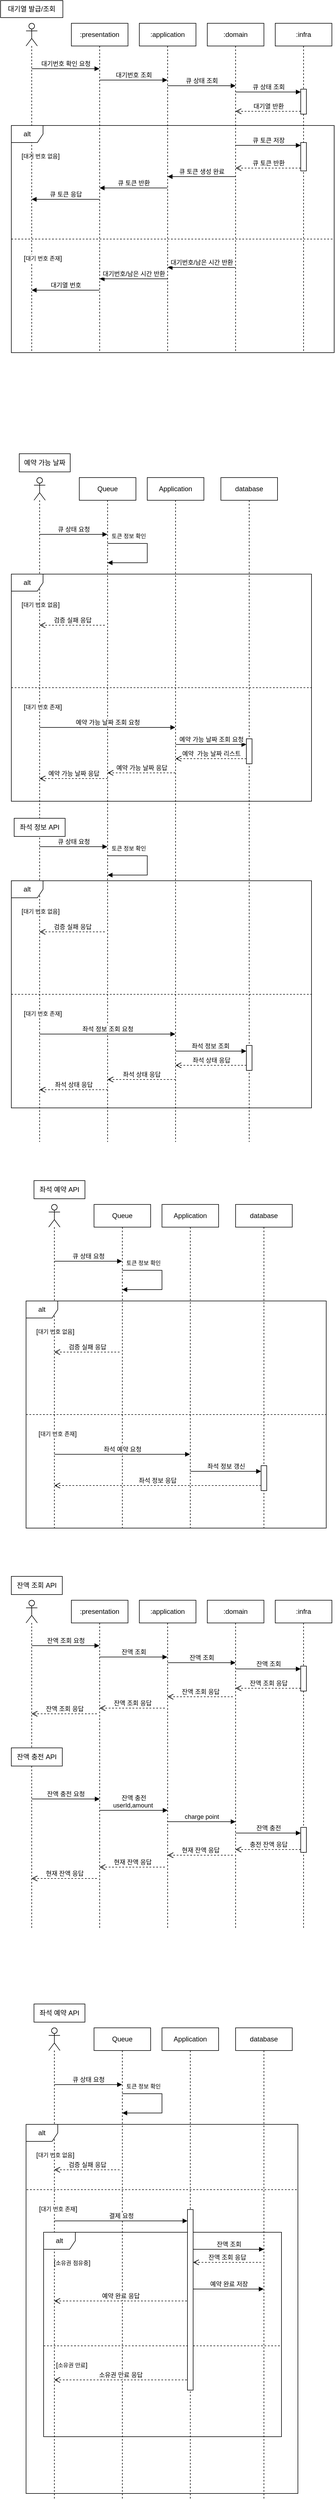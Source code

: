 <mxfile version="24.7.17">
  <diagram name="페이지-1" id="TYq_ApGEIpMDeUxepOo6">
    <mxGraphModel dx="2901" dy="2267" grid="1" gridSize="10" guides="1" tooltips="1" connect="1" arrows="1" fold="1" page="1" pageScale="1" pageWidth="827" pageHeight="1169" math="0" shadow="0">
      <root>
        <mxCell id="0" />
        <mxCell id="1" parent="0" />
        <mxCell id="Ynk3GF6o_Werr5BvIIEe-1" value="" style="shape=umlLifeline;perimeter=lifelinePerimeter;whiteSpace=wrap;html=1;container=1;dropTarget=0;collapsible=0;recursiveResize=0;outlineConnect=0;portConstraint=eastwest;newEdgeStyle={&quot;curved&quot;:0,&quot;rounded&quot;:0};participant=umlActor;" vertex="1" parent="1">
          <mxGeometry x="5" y="-68" width="20" height="580" as="geometry" />
        </mxCell>
        <mxCell id="Ynk3GF6o_Werr5BvIIEe-2" value=":application" style="shape=umlLifeline;perimeter=lifelinePerimeter;whiteSpace=wrap;html=1;container=1;dropTarget=0;collapsible=0;recursiveResize=0;outlineConnect=0;portConstraint=eastwest;newEdgeStyle={&quot;curved&quot;:0,&quot;rounded&quot;:0};" vertex="1" parent="1">
          <mxGeometry x="205" y="-68" width="100" height="580" as="geometry" />
        </mxCell>
        <mxCell id="Ynk3GF6o_Werr5BvIIEe-3" value=":domain" style="shape=umlLifeline;perimeter=lifelinePerimeter;whiteSpace=wrap;html=1;container=1;dropTarget=0;collapsible=0;recursiveResize=0;outlineConnect=0;portConstraint=eastwest;newEdgeStyle={&quot;curved&quot;:0,&quot;rounded&quot;:0};" vertex="1" parent="1">
          <mxGeometry x="325" y="-68" width="100" height="580" as="geometry" />
        </mxCell>
        <mxCell id="Ynk3GF6o_Werr5BvIIEe-4" value=":infra" style="shape=umlLifeline;perimeter=lifelinePerimeter;whiteSpace=wrap;html=1;container=1;dropTarget=0;collapsible=0;recursiveResize=0;outlineConnect=0;portConstraint=eastwest;newEdgeStyle={&quot;curved&quot;:0,&quot;rounded&quot;:0};" vertex="1" parent="1">
          <mxGeometry x="445" y="-68" width="100" height="580" as="geometry" />
        </mxCell>
        <mxCell id="Ynk3GF6o_Werr5BvIIEe-5" value="" style="html=1;points=[[0,0,0,0,5],[0,1,0,0,-5],[1,0,0,0,5],[1,1,0,0,-5]];perimeter=orthogonalPerimeter;outlineConnect=0;targetShapes=umlLifeline;portConstraint=eastwest;newEdgeStyle={&quot;curved&quot;:0,&quot;rounded&quot;:0};" vertex="1" parent="Ynk3GF6o_Werr5BvIIEe-4">
          <mxGeometry x="45" y="210" width="10" height="50" as="geometry" />
        </mxCell>
        <mxCell id="Ynk3GF6o_Werr5BvIIEe-6" value="대기번호 확인 요청" style="html=1;verticalAlign=bottom;endArrow=block;curved=0;rounded=0;" edge="1" parent="1" target="Ynk3GF6o_Werr5BvIIEe-16">
          <mxGeometry width="80" relative="1" as="geometry">
            <mxPoint x="15" y="12" as="sourcePoint" />
            <mxPoint x="95" y="12" as="targetPoint" />
          </mxGeometry>
        </mxCell>
        <mxCell id="Ynk3GF6o_Werr5BvIIEe-7" value="대기번호 조회" style="html=1;verticalAlign=bottom;endArrow=block;curved=0;rounded=0;" edge="1" parent="1" target="Ynk3GF6o_Werr5BvIIEe-2">
          <mxGeometry width="80" relative="1" as="geometry">
            <mxPoint x="135" y="32" as="sourcePoint" />
            <mxPoint x="255" y="32" as="targetPoint" />
          </mxGeometry>
        </mxCell>
        <mxCell id="Ynk3GF6o_Werr5BvIIEe-8" value="큐 상태 조회" style="html=1;verticalAlign=bottom;endArrow=block;curved=0;rounded=0;" edge="1" parent="1">
          <mxGeometry width="80" relative="1" as="geometry">
            <mxPoint x="255" y="42" as="sourcePoint" />
            <mxPoint x="375" y="42" as="targetPoint" />
            <mxPoint as="offset" />
          </mxGeometry>
        </mxCell>
        <mxCell id="Ynk3GF6o_Werr5BvIIEe-9" value="alt" style="shape=umlFrame;whiteSpace=wrap;html=1;pointerEvents=0;recursiveResize=0;container=1;collapsible=0;width=56;height=30;" vertex="1" parent="1">
          <mxGeometry x="-21" y="112" width="570" height="400" as="geometry" />
        </mxCell>
        <mxCell id="Ynk3GF6o_Werr5BvIIEe-10" value="[&lt;font style=&quot;font-size: 10px;&quot;&gt;대기 번호 없음&lt;/font&gt;]" style="text;html=1;" vertex="1" parent="Ynk3GF6o_Werr5BvIIEe-9">
          <mxGeometry width="100" height="20" relative="1" as="geometry">
            <mxPoint x="16" y="40" as="offset" />
          </mxGeometry>
        </mxCell>
        <mxCell id="Ynk3GF6o_Werr5BvIIEe-11" value="[&lt;font style=&quot;font-size: 10px;&quot;&gt;대기 번호 존재&lt;/font&gt;]" style="line;strokeWidth=1;dashed=1;labelPosition=center;verticalLabelPosition=bottom;align=left;verticalAlign=top;spacingLeft=20;spacingTop=15;html=1;whiteSpace=wrap;" vertex="1" parent="Ynk3GF6o_Werr5BvIIEe-9">
          <mxGeometry y="195" width="570" height="10" as="geometry" />
        </mxCell>
        <mxCell id="Ynk3GF6o_Werr5BvIIEe-12" value="큐 토큰 저장" style="html=1;verticalAlign=bottom;endArrow=block;curved=0;rounded=0;entryX=0;entryY=0;entryDx=0;entryDy=5;" edge="1" parent="Ynk3GF6o_Werr5BvIIEe-9" target="Ynk3GF6o_Werr5BvIIEe-5">
          <mxGeometry relative="1" as="geometry">
            <mxPoint x="396" y="35" as="sourcePoint" />
          </mxGeometry>
        </mxCell>
        <mxCell id="Ynk3GF6o_Werr5BvIIEe-13" value="큐 토큰 생성 완료" style="html=1;verticalAlign=bottom;endArrow=block;curved=0;rounded=0;" edge="1" parent="Ynk3GF6o_Werr5BvIIEe-9">
          <mxGeometry width="80" relative="1" as="geometry">
            <mxPoint x="395.57" y="90" as="sourcePoint" />
            <mxPoint x="275.999" y="90" as="targetPoint" />
          </mxGeometry>
        </mxCell>
        <mxCell id="Ynk3GF6o_Werr5BvIIEe-14" value="큐 토큰 반환" style="html=1;verticalAlign=bottom;endArrow=block;curved=0;rounded=0;" edge="1" parent="Ynk3GF6o_Werr5BvIIEe-9">
          <mxGeometry width="80" relative="1" as="geometry">
            <mxPoint x="275.57" y="110" as="sourcePoint" />
            <mxPoint x="155.999" y="110" as="targetPoint" />
          </mxGeometry>
        </mxCell>
        <mxCell id="Ynk3GF6o_Werr5BvIIEe-15" value="큐 토큰 응답" style="html=1;verticalAlign=bottom;endArrow=block;curved=0;rounded=0;" edge="1" parent="Ynk3GF6o_Werr5BvIIEe-9">
          <mxGeometry width="80" relative="1" as="geometry">
            <mxPoint x="155.57" y="130" as="sourcePoint" />
            <mxPoint x="35.999" y="130" as="targetPoint" />
          </mxGeometry>
        </mxCell>
        <mxCell id="Ynk3GF6o_Werr5BvIIEe-16" value=":presentation" style="shape=umlLifeline;perimeter=lifelinePerimeter;whiteSpace=wrap;html=1;container=1;dropTarget=0;collapsible=0;recursiveResize=0;outlineConnect=0;portConstraint=eastwest;newEdgeStyle={&quot;curved&quot;:0,&quot;rounded&quot;:0};" vertex="1" parent="Ynk3GF6o_Werr5BvIIEe-9">
          <mxGeometry x="106" y="-180" width="100" height="580" as="geometry" />
        </mxCell>
        <mxCell id="Ynk3GF6o_Werr5BvIIEe-17" value="대기번호/남은 시간 반환" style="html=1;verticalAlign=bottom;endArrow=block;curved=0;rounded=0;" edge="1" parent="Ynk3GF6o_Werr5BvIIEe-9">
          <mxGeometry width="80" relative="1" as="geometry">
            <mxPoint x="395.57" y="250" as="sourcePoint" />
            <mxPoint x="275.999" y="250" as="targetPoint" />
          </mxGeometry>
        </mxCell>
        <mxCell id="Ynk3GF6o_Werr5BvIIEe-18" value="대기번호/남은 시간 반환" style="html=1;verticalAlign=bottom;endArrow=block;curved=0;rounded=0;" edge="1" parent="Ynk3GF6o_Werr5BvIIEe-9">
          <mxGeometry width="80" relative="1" as="geometry">
            <mxPoint x="275.57" y="270" as="sourcePoint" />
            <mxPoint x="155.999" y="270" as="targetPoint" />
          </mxGeometry>
        </mxCell>
        <mxCell id="Ynk3GF6o_Werr5BvIIEe-19" value="대기열 번호" style="html=1;verticalAlign=bottom;endArrow=block;curved=0;rounded=0;" edge="1" parent="Ynk3GF6o_Werr5BvIIEe-9">
          <mxGeometry width="80" relative="1" as="geometry">
            <mxPoint x="155.57" y="290" as="sourcePoint" />
            <mxPoint x="35.999" y="290" as="targetPoint" />
          </mxGeometry>
        </mxCell>
        <mxCell id="Ynk3GF6o_Werr5BvIIEe-20" value="" style="html=1;points=[[0,0,0,0,5],[0,1,0,0,-5],[1,0,0,0,5],[1,1,0,0,-5]];perimeter=orthogonalPerimeter;outlineConnect=0;targetShapes=umlLifeline;portConstraint=eastwest;newEdgeStyle={&quot;curved&quot;:0,&quot;rounded&quot;:0};" vertex="1" parent="1">
          <mxGeometry x="490" y="48" width="10" height="44" as="geometry" />
        </mxCell>
        <mxCell id="Ynk3GF6o_Werr5BvIIEe-21" value="큐 상태 조회" style="html=1;verticalAlign=bottom;endArrow=block;curved=0;rounded=0;entryX=0;entryY=0;entryDx=0;entryDy=5;" edge="1" parent="1" source="Ynk3GF6o_Werr5BvIIEe-3" target="Ynk3GF6o_Werr5BvIIEe-20">
          <mxGeometry relative="1" as="geometry">
            <mxPoint x="420" y="53" as="sourcePoint" />
          </mxGeometry>
        </mxCell>
        <mxCell id="Ynk3GF6o_Werr5BvIIEe-22" value="대기열 반환" style="html=1;verticalAlign=bottom;endArrow=open;dashed=1;endSize=8;curved=0;rounded=0;exitX=0;exitY=1;exitDx=0;exitDy=-5;" edge="1" parent="1" source="Ynk3GF6o_Werr5BvIIEe-20" target="Ynk3GF6o_Werr5BvIIEe-3">
          <mxGeometry relative="1" as="geometry">
            <mxPoint x="420" y="123" as="targetPoint" />
          </mxGeometry>
        </mxCell>
        <mxCell id="Ynk3GF6o_Werr5BvIIEe-23" value="큐 토큰 반환" style="html=1;verticalAlign=bottom;endArrow=open;dashed=1;endSize=8;curved=0;rounded=0;exitX=0;exitY=1;exitDx=0;exitDy=-5;" edge="1" parent="1" source="Ynk3GF6o_Werr5BvIIEe-5" target="Ynk3GF6o_Werr5BvIIEe-3">
          <mxGeometry relative="1" as="geometry">
            <mxPoint x="375" y="217" as="targetPoint" />
          </mxGeometry>
        </mxCell>
        <mxCell id="Ynk3GF6o_Werr5BvIIEe-24" value="&lt;span style=&quot;text-wrap: nowrap;&quot;&gt;대기열 발급/조회&lt;/span&gt;" style="html=1;whiteSpace=wrap;" vertex="1" parent="1">
          <mxGeometry x="-40" y="-108" width="110" height="30" as="geometry" />
        </mxCell>
        <mxCell id="Ynk3GF6o_Werr5BvIIEe-25" value="" style="shape=umlLifeline;perimeter=lifelinePerimeter;whiteSpace=wrap;html=1;container=1;dropTarget=0;collapsible=0;recursiveResize=0;outlineConnect=0;portConstraint=eastwest;newEdgeStyle={&quot;curved&quot;:0,&quot;rounded&quot;:0};participant=umlActor;" vertex="1" parent="1">
          <mxGeometry x="5" y="2709" width="20" height="580" as="geometry" />
        </mxCell>
        <mxCell id="Ynk3GF6o_Werr5BvIIEe-26" value=":application" style="shape=umlLifeline;perimeter=lifelinePerimeter;whiteSpace=wrap;html=1;container=1;dropTarget=0;collapsible=0;recursiveResize=0;outlineConnect=0;portConstraint=eastwest;newEdgeStyle={&quot;curved&quot;:0,&quot;rounded&quot;:0};" vertex="1" parent="1">
          <mxGeometry x="205" y="2709" width="100" height="580" as="geometry" />
        </mxCell>
        <mxCell id="Ynk3GF6o_Werr5BvIIEe-27" value=":domain" style="shape=umlLifeline;perimeter=lifelinePerimeter;whiteSpace=wrap;html=1;container=1;dropTarget=0;collapsible=0;recursiveResize=0;outlineConnect=0;portConstraint=eastwest;newEdgeStyle={&quot;curved&quot;:0,&quot;rounded&quot;:0};" vertex="1" parent="1">
          <mxGeometry x="325" y="2709" width="100" height="580" as="geometry" />
        </mxCell>
        <mxCell id="Ynk3GF6o_Werr5BvIIEe-28" value=":infra" style="shape=umlLifeline;perimeter=lifelinePerimeter;whiteSpace=wrap;html=1;container=1;dropTarget=0;collapsible=0;recursiveResize=0;outlineConnect=0;portConstraint=eastwest;newEdgeStyle={&quot;curved&quot;:0,&quot;rounded&quot;:0};" vertex="1" parent="1">
          <mxGeometry x="445" y="2709" width="100" height="580" as="geometry" />
        </mxCell>
        <mxCell id="Ynk3GF6o_Werr5BvIIEe-29" value="" style="html=1;points=[[0,0,0,0,5],[0,1,0,0,-5],[1,0,0,0,5],[1,1,0,0,-5]];perimeter=orthogonalPerimeter;outlineConnect=0;targetShapes=umlLifeline;portConstraint=eastwest;newEdgeStyle={&quot;curved&quot;:0,&quot;rounded&quot;:0};" vertex="1" parent="Ynk3GF6o_Werr5BvIIEe-28">
          <mxGeometry x="45" y="400" width="10" height="44" as="geometry" />
        </mxCell>
        <mxCell id="Ynk3GF6o_Werr5BvIIEe-30" value="충전 잔액 응답" style="html=1;verticalAlign=bottom;endArrow=open;dashed=1;endSize=8;curved=0;rounded=0;exitX=0;exitY=1;exitDx=0;exitDy=-5;" edge="1" parent="Ynk3GF6o_Werr5BvIIEe-28" source="Ynk3GF6o_Werr5BvIIEe-29">
          <mxGeometry relative="1" as="geometry">
            <mxPoint x="-70" y="439" as="targetPoint" />
          </mxGeometry>
        </mxCell>
        <mxCell id="Ynk3GF6o_Werr5BvIIEe-31" value="\" style="text;html=1;align=center;verticalAlign=middle;resizable=0;points=[];autosize=1;strokeColor=none;fillColor=none;" vertex="1" parent="1">
          <mxGeometry x="30" y="2667" width="30" height="30" as="geometry" />
        </mxCell>
        <mxCell id="Ynk3GF6o_Werr5BvIIEe-32" value="잔액 조회 요청" style="html=1;verticalAlign=bottom;endArrow=block;curved=0;rounded=0;" edge="1" parent="1" target="Ynk3GF6o_Werr5BvIIEe-39">
          <mxGeometry x="-0.004" width="80" relative="1" as="geometry">
            <mxPoint x="15" y="2789" as="sourcePoint" />
            <mxPoint x="95" y="2789" as="targetPoint" />
            <mxPoint as="offset" />
          </mxGeometry>
        </mxCell>
        <mxCell id="Ynk3GF6o_Werr5BvIIEe-33" value="잔액 조회" style="html=1;verticalAlign=bottom;endArrow=block;curved=0;rounded=0;" edge="1" parent="1" target="Ynk3GF6o_Werr5BvIIEe-26">
          <mxGeometry width="80" relative="1" as="geometry">
            <mxPoint x="135" y="2809" as="sourcePoint" />
            <mxPoint x="255" y="2809" as="targetPoint" />
          </mxGeometry>
        </mxCell>
        <mxCell id="Ynk3GF6o_Werr5BvIIEe-34" value="잔액 조회" style="html=1;verticalAlign=bottom;endArrow=block;curved=0;rounded=0;" edge="1" parent="1">
          <mxGeometry width="80" relative="1" as="geometry">
            <mxPoint x="255" y="2819" as="sourcePoint" />
            <mxPoint x="375" y="2819" as="targetPoint" />
            <mxPoint as="offset" />
          </mxGeometry>
        </mxCell>
        <mxCell id="Ynk3GF6o_Werr5BvIIEe-35" value="" style="html=1;points=[[0,0,0,0,5],[0,1,0,0,-5],[1,0,0,0,5],[1,1,0,0,-5]];perimeter=orthogonalPerimeter;outlineConnect=0;targetShapes=umlLifeline;portConstraint=eastwest;newEdgeStyle={&quot;curved&quot;:0,&quot;rounded&quot;:0};" vertex="1" parent="1">
          <mxGeometry x="490" y="2825" width="10" height="44" as="geometry" />
        </mxCell>
        <mxCell id="Ynk3GF6o_Werr5BvIIEe-36" value="잔액 조회" style="html=1;verticalAlign=bottom;endArrow=block;curved=0;rounded=0;entryX=0;entryY=0;entryDx=0;entryDy=5;" edge="1" parent="1" source="Ynk3GF6o_Werr5BvIIEe-27" target="Ynk3GF6o_Werr5BvIIEe-35">
          <mxGeometry relative="1" as="geometry">
            <mxPoint x="420" y="2830" as="sourcePoint" />
          </mxGeometry>
        </mxCell>
        <mxCell id="Ynk3GF6o_Werr5BvIIEe-37" value="잔액 조회 응답" style="html=1;verticalAlign=bottom;endArrow=open;dashed=1;endSize=8;curved=0;rounded=0;exitX=0;exitY=1;exitDx=0;exitDy=-5;" edge="1" parent="1" source="Ynk3GF6o_Werr5BvIIEe-35" target="Ynk3GF6o_Werr5BvIIEe-27">
          <mxGeometry relative="1" as="geometry">
            <mxPoint x="420" y="2900" as="targetPoint" />
          </mxGeometry>
        </mxCell>
        <mxCell id="Ynk3GF6o_Werr5BvIIEe-38" value="잔액 조회 API" style="html=1;whiteSpace=wrap;" vertex="1" parent="1">
          <mxGeometry x="-21" y="2667" width="90" height="32" as="geometry" />
        </mxCell>
        <mxCell id="Ynk3GF6o_Werr5BvIIEe-39" value=":presentation" style="shape=umlLifeline;perimeter=lifelinePerimeter;whiteSpace=wrap;html=1;container=1;dropTarget=0;collapsible=0;recursiveResize=0;outlineConnect=0;portConstraint=eastwest;newEdgeStyle={&quot;curved&quot;:0,&quot;rounded&quot;:0};" vertex="1" parent="1">
          <mxGeometry x="85" y="2709" width="100" height="580" as="geometry" />
        </mxCell>
        <mxCell id="Ynk3GF6o_Werr5BvIIEe-40" value="잔액 조회 응답" style="html=1;verticalAlign=bottom;endArrow=open;dashed=1;endSize=8;curved=0;rounded=0;exitX=0;exitY=1;exitDx=0;exitDy=-5;" edge="1" parent="1">
          <mxGeometry relative="1" as="geometry">
            <mxPoint x="255" y="2879" as="targetPoint" />
            <mxPoint x="370" y="2879" as="sourcePoint" />
          </mxGeometry>
        </mxCell>
        <mxCell id="Ynk3GF6o_Werr5BvIIEe-41" value="잔액 조회 응답" style="html=1;verticalAlign=bottom;endArrow=open;dashed=1;endSize=8;curved=0;rounded=0;exitX=0;exitY=1;exitDx=0;exitDy=-5;" edge="1" parent="1">
          <mxGeometry relative="1" as="geometry">
            <mxPoint x="135" y="2899" as="targetPoint" />
            <mxPoint x="250" y="2899" as="sourcePoint" />
          </mxGeometry>
        </mxCell>
        <mxCell id="Ynk3GF6o_Werr5BvIIEe-42" value="잔액 조회 응답" style="html=1;verticalAlign=bottom;endArrow=open;dashed=1;endSize=8;curved=0;rounded=0;exitX=0;exitY=1;exitDx=0;exitDy=-5;" edge="1" parent="1">
          <mxGeometry relative="1" as="geometry">
            <mxPoint x="15" y="2909" as="targetPoint" />
            <mxPoint x="130" y="2909" as="sourcePoint" />
          </mxGeometry>
        </mxCell>
        <mxCell id="Ynk3GF6o_Werr5BvIIEe-43" value="잔액 충전 API" style="html=1;whiteSpace=wrap;" vertex="1" parent="1">
          <mxGeometry x="-21" y="2969" width="90" height="32" as="geometry" />
        </mxCell>
        <mxCell id="Ynk3GF6o_Werr5BvIIEe-44" value="잔액 충전 요청" style="html=1;verticalAlign=bottom;endArrow=block;curved=0;rounded=0;" edge="1" parent="1">
          <mxGeometry x="-0.004" width="80" relative="1" as="geometry">
            <mxPoint x="15" y="3059" as="sourcePoint" />
            <mxPoint x="135" y="3059" as="targetPoint" />
            <mxPoint as="offset" />
          </mxGeometry>
        </mxCell>
        <mxCell id="Ynk3GF6o_Werr5BvIIEe-45" value="&lt;div&gt;잔액 충전&lt;/div&gt;userId,amount&amp;nbsp;" style="html=1;verticalAlign=bottom;endArrow=block;curved=0;rounded=0;" edge="1" parent="1">
          <mxGeometry x="-0.004" width="80" relative="1" as="geometry">
            <mxPoint x="135" y="3079" as="sourcePoint" />
            <mxPoint x="255" y="3079" as="targetPoint" />
            <mxPoint as="offset" />
          </mxGeometry>
        </mxCell>
        <mxCell id="Ynk3GF6o_Werr5BvIIEe-46" value="charge point" style="html=1;verticalAlign=bottom;endArrow=block;curved=0;rounded=0;" edge="1" parent="1">
          <mxGeometry x="-0.004" width="80" relative="1" as="geometry">
            <mxPoint x="255" y="3099" as="sourcePoint" />
            <mxPoint x="375" y="3099" as="targetPoint" />
            <mxPoint as="offset" />
          </mxGeometry>
        </mxCell>
        <mxCell id="Ynk3GF6o_Werr5BvIIEe-47" value="잔액 충전" style="html=1;verticalAlign=bottom;endArrow=block;curved=0;rounded=0;" edge="1" parent="1" target="Ynk3GF6o_Werr5BvIIEe-29">
          <mxGeometry x="-0.004" width="80" relative="1" as="geometry">
            <mxPoint x="375" y="3119" as="sourcePoint" />
            <mxPoint x="485" y="3119" as="targetPoint" />
            <mxPoint as="offset" />
          </mxGeometry>
        </mxCell>
        <mxCell id="Ynk3GF6o_Werr5BvIIEe-48" value="현재 잔액 응답" style="html=1;verticalAlign=bottom;endArrow=open;dashed=1;endSize=8;curved=0;rounded=0;exitX=0;exitY=1;exitDx=0;exitDy=-5;" edge="1" parent="1">
          <mxGeometry relative="1" as="geometry">
            <mxPoint x="255" y="3158" as="targetPoint" />
            <mxPoint x="370" y="3158" as="sourcePoint" />
          </mxGeometry>
        </mxCell>
        <mxCell id="Ynk3GF6o_Werr5BvIIEe-49" value="현재 잔액 응답" style="html=1;verticalAlign=bottom;endArrow=open;dashed=1;endSize=8;curved=0;rounded=0;exitX=0;exitY=1;exitDx=0;exitDy=-5;" edge="1" parent="1">
          <mxGeometry relative="1" as="geometry">
            <mxPoint x="135" y="3179" as="targetPoint" />
            <mxPoint x="250" y="3179" as="sourcePoint" />
          </mxGeometry>
        </mxCell>
        <mxCell id="Ynk3GF6o_Werr5BvIIEe-50" value="현재 잔액 응답" style="html=1;verticalAlign=bottom;endArrow=open;dashed=1;endSize=8;curved=0;rounded=0;exitX=0;exitY=1;exitDx=0;exitDy=-5;" edge="1" parent="1">
          <mxGeometry relative="1" as="geometry">
            <mxPoint x="15" y="3199" as="targetPoint" />
            <mxPoint x="130" y="3199" as="sourcePoint" />
          </mxGeometry>
        </mxCell>
        <mxCell id="Ynk3GF6o_Werr5BvIIEe-51" value="" style="shape=umlLifeline;perimeter=lifelinePerimeter;whiteSpace=wrap;html=1;container=1;dropTarget=0;collapsible=0;recursiveResize=0;outlineConnect=0;portConstraint=eastwest;newEdgeStyle={&quot;curved&quot;:0,&quot;rounded&quot;:0};participant=umlActor;" vertex="1" parent="1">
          <mxGeometry x="19" y="732" width="20" height="1170" as="geometry" />
        </mxCell>
        <mxCell id="Ynk3GF6o_Werr5BvIIEe-52" value="Application" style="shape=umlLifeline;perimeter=lifelinePerimeter;whiteSpace=wrap;html=1;container=1;dropTarget=0;collapsible=0;recursiveResize=0;outlineConnect=0;portConstraint=eastwest;newEdgeStyle={&quot;curved&quot;:0,&quot;rounded&quot;:0};" vertex="1" parent="1">
          <mxGeometry x="219" y="732" width="100" height="1170" as="geometry" />
        </mxCell>
        <mxCell id="Ynk3GF6o_Werr5BvIIEe-53" value="\" style="text;html=1;align=center;verticalAlign=middle;resizable=0;points=[];autosize=1;strokeColor=none;fillColor=none;" vertex="1" parent="1">
          <mxGeometry x="44" y="690" width="30" height="30" as="geometry" />
        </mxCell>
        <mxCell id="Ynk3GF6o_Werr5BvIIEe-54" value="큐 상태 요청" style="html=1;verticalAlign=bottom;endArrow=block;curved=0;rounded=0;" edge="1" parent="1">
          <mxGeometry width="80" relative="1" as="geometry">
            <mxPoint x="29" y="832" as="sourcePoint" />
            <mxPoint x="148.5" y="832" as="targetPoint" />
          </mxGeometry>
        </mxCell>
        <mxCell id="Ynk3GF6o_Werr5BvIIEe-55" value="예약 가능 날짜" style="html=1;whiteSpace=wrap;" vertex="1" parent="1">
          <mxGeometry x="-7" y="690" width="90" height="32" as="geometry" />
        </mxCell>
        <mxCell id="Ynk3GF6o_Werr5BvIIEe-56" value="Queue" style="shape=umlLifeline;perimeter=lifelinePerimeter;whiteSpace=wrap;html=1;container=1;dropTarget=0;collapsible=0;recursiveResize=0;outlineConnect=0;portConstraint=eastwest;newEdgeStyle={&quot;curved&quot;:0,&quot;rounded&quot;:0};" vertex="1" parent="1">
          <mxGeometry x="99" y="732" width="100" height="1170" as="geometry" />
        </mxCell>
        <mxCell id="Ynk3GF6o_Werr5BvIIEe-57" value="database" style="shape=umlLifeline;perimeter=lifelinePerimeter;whiteSpace=wrap;html=1;container=1;dropTarget=0;collapsible=0;recursiveResize=0;outlineConnect=0;portConstraint=eastwest;newEdgeStyle={&quot;curved&quot;:0,&quot;rounded&quot;:0};" vertex="1" parent="1">
          <mxGeometry x="349" y="732" width="100" height="1170" as="geometry" />
        </mxCell>
        <mxCell id="Ynk3GF6o_Werr5BvIIEe-58" value="&lt;font style=&quot;font-size: 10px;&quot;&gt;토큰 정보 확인&lt;/font&gt;" style="html=1;verticalAlign=bottom;endArrow=block;curved=0;rounded=0;" edge="1" parent="1" target="Ynk3GF6o_Werr5BvIIEe-56">
          <mxGeometry x="-0.575" y="4" width="80" relative="1" as="geometry">
            <mxPoint x="149" y="848" as="sourcePoint" />
            <mxPoint x="148.929" y="898" as="targetPoint" />
            <Array as="points">
              <mxPoint x="219" y="848" />
              <mxPoint x="219" y="882" />
              <mxPoint x="189" y="882" />
            </Array>
            <mxPoint as="offset" />
          </mxGeometry>
        </mxCell>
        <mxCell id="Ynk3GF6o_Werr5BvIIEe-59" value="alt" style="shape=umlFrame;whiteSpace=wrap;html=1;pointerEvents=0;recursiveResize=0;container=1;collapsible=0;width=56;height=30;" vertex="1" parent="1">
          <mxGeometry x="-21" y="902" width="530" height="400" as="geometry" />
        </mxCell>
        <mxCell id="Ynk3GF6o_Werr5BvIIEe-60" value="[&lt;font style=&quot;font-size: 10px;&quot;&gt;대기 번호 없음&lt;/font&gt;]" style="text;html=1;" vertex="1" parent="Ynk3GF6o_Werr5BvIIEe-59">
          <mxGeometry width="100" height="20" relative="1" as="geometry">
            <mxPoint x="16" y="40" as="offset" />
          </mxGeometry>
        </mxCell>
        <mxCell id="Ynk3GF6o_Werr5BvIIEe-61" value="[&lt;font style=&quot;font-size: 10px;&quot;&gt;대기 번호 존재&lt;/font&gt;]" style="line;strokeWidth=1;dashed=1;labelPosition=center;verticalLabelPosition=bottom;align=left;verticalAlign=top;spacingLeft=20;spacingTop=15;html=1;whiteSpace=wrap;" vertex="1" parent="Ynk3GF6o_Werr5BvIIEe-59">
          <mxGeometry y="195" width="530" height="10" as="geometry" />
        </mxCell>
        <mxCell id="Ynk3GF6o_Werr5BvIIEe-62" value="큐 토큰 저장" style="html=1;verticalAlign=bottom;endArrow=block;curved=0;rounded=0;entryX=0;entryY=0;entryDx=0;entryDy=5;" edge="1" parent="Ynk3GF6o_Werr5BvIIEe-59">
          <mxGeometry relative="1" as="geometry">
            <mxPoint x="396" y="35" as="sourcePoint" />
          </mxGeometry>
        </mxCell>
        <mxCell id="Ynk3GF6o_Werr5BvIIEe-63" value="검증 실패 응답" style="html=1;verticalAlign=bottom;endArrow=open;dashed=1;endSize=8;curved=0;rounded=0;exitX=0;exitY=1;exitDx=0;exitDy=-5;" edge="1" parent="Ynk3GF6o_Werr5BvIIEe-59">
          <mxGeometry relative="1" as="geometry">
            <mxPoint x="50" y="90" as="targetPoint" />
            <mxPoint x="165" y="90" as="sourcePoint" />
          </mxGeometry>
        </mxCell>
        <mxCell id="Ynk3GF6o_Werr5BvIIEe-64" value="예약 가능 날짜 조회 요청" style="html=1;verticalAlign=bottom;endArrow=block;curved=0;rounded=0;" edge="1" parent="Ynk3GF6o_Werr5BvIIEe-59" target="Ynk3GF6o_Werr5BvIIEe-52">
          <mxGeometry width="80" relative="1" as="geometry">
            <mxPoint x="50" y="270" as="sourcePoint" />
            <mxPoint x="169.5" y="270" as="targetPoint" />
          </mxGeometry>
        </mxCell>
        <mxCell id="Ynk3GF6o_Werr5BvIIEe-65" value="예약 가능 날짜 조회 요청" style="html=1;verticalAlign=bottom;endArrow=block;curved=0;rounded=0;" edge="1" parent="Ynk3GF6o_Werr5BvIIEe-59" target="Ynk3GF6o_Werr5BvIIEe-66">
          <mxGeometry width="80" relative="1" as="geometry">
            <mxPoint x="290" y="300" as="sourcePoint" />
            <mxPoint x="530" y="300" as="targetPoint" />
          </mxGeometry>
        </mxCell>
        <mxCell id="Ynk3GF6o_Werr5BvIIEe-66" value="" style="html=1;points=[[0,0,0,0,5],[0,1,0,0,-5],[1,0,0,0,5],[1,1,0,0,-5]];perimeter=orthogonalPerimeter;outlineConnect=0;targetShapes=umlLifeline;portConstraint=eastwest;newEdgeStyle={&quot;curved&quot;:0,&quot;rounded&quot;:0};" vertex="1" parent="Ynk3GF6o_Werr5BvIIEe-59">
          <mxGeometry x="415" y="290" width="10" height="44" as="geometry" />
        </mxCell>
        <mxCell id="Ynk3GF6o_Werr5BvIIEe-67" value="예약&amp;nbsp; 가능 날짜 리스트" style="html=1;verticalAlign=bottom;endArrow=open;dashed=1;endSize=8;curved=0;rounded=0;exitX=0;exitY=1;exitDx=0;exitDy=-5;" edge="1" parent="Ynk3GF6o_Werr5BvIIEe-59" target="Ynk3GF6o_Werr5BvIIEe-52">
          <mxGeometry relative="1" as="geometry">
            <mxPoint x="300" y="325" as="targetPoint" />
            <mxPoint x="415" y="325" as="sourcePoint" />
            <Array as="points">
              <mxPoint x="390" y="325" />
              <mxPoint x="380" y="325" />
            </Array>
          </mxGeometry>
        </mxCell>
        <mxCell id="Ynk3GF6o_Werr5BvIIEe-68" value="예약 가능 날짜 응답" style="html=1;verticalAlign=bottom;endArrow=open;dashed=1;endSize=8;curved=0;rounded=0;" edge="1" parent="Ynk3GF6o_Werr5BvIIEe-59" source="Ynk3GF6o_Werr5BvIIEe-52">
          <mxGeometry relative="1" as="geometry">
            <mxPoint x="170" y="350" as="targetPoint" />
            <mxPoint x="295" y="350" as="sourcePoint" />
          </mxGeometry>
        </mxCell>
        <mxCell id="Ynk3GF6o_Werr5BvIIEe-69" value="예약 가능 날짜 응답" style="html=1;verticalAlign=bottom;endArrow=open;dashed=1;endSize=8;curved=0;rounded=0;" edge="1" parent="Ynk3GF6o_Werr5BvIIEe-59">
          <mxGeometry relative="1" as="geometry">
            <mxPoint x="50" y="360" as="targetPoint" />
            <mxPoint x="170" y="360" as="sourcePoint" />
          </mxGeometry>
        </mxCell>
        <mxCell id="Ynk3GF6o_Werr5BvIIEe-70" value="좌석 정보 API" style="html=1;whiteSpace=wrap;" vertex="1" parent="1">
          <mxGeometry x="-16" y="1332" width="90" height="32" as="geometry" />
        </mxCell>
        <mxCell id="Ynk3GF6o_Werr5BvIIEe-71" value="alt" style="shape=umlFrame;whiteSpace=wrap;html=1;pointerEvents=0;recursiveResize=0;container=1;collapsible=0;width=56;height=30;" vertex="1" parent="1">
          <mxGeometry x="-21" y="1442" width="530" height="400" as="geometry" />
        </mxCell>
        <mxCell id="Ynk3GF6o_Werr5BvIIEe-72" value="[&lt;font style=&quot;font-size: 10px;&quot;&gt;대기 번호 없음&lt;/font&gt;]" style="text;html=1;" vertex="1" parent="Ynk3GF6o_Werr5BvIIEe-71">
          <mxGeometry width="100" height="20" relative="1" as="geometry">
            <mxPoint x="16" y="40" as="offset" />
          </mxGeometry>
        </mxCell>
        <mxCell id="Ynk3GF6o_Werr5BvIIEe-73" value="[&lt;font style=&quot;font-size: 10px;&quot;&gt;대기 번호 존재&lt;/font&gt;]" style="line;strokeWidth=1;dashed=1;labelPosition=center;verticalLabelPosition=bottom;align=left;verticalAlign=top;spacingLeft=20;spacingTop=15;html=1;whiteSpace=wrap;" vertex="1" parent="Ynk3GF6o_Werr5BvIIEe-71">
          <mxGeometry y="195" width="530" height="10" as="geometry" />
        </mxCell>
        <mxCell id="Ynk3GF6o_Werr5BvIIEe-74" value="큐 토큰 저장" style="html=1;verticalAlign=bottom;endArrow=block;curved=0;rounded=0;entryX=0;entryY=0;entryDx=0;entryDy=5;" edge="1" parent="Ynk3GF6o_Werr5BvIIEe-71">
          <mxGeometry relative="1" as="geometry">
            <mxPoint x="396" y="35" as="sourcePoint" />
          </mxGeometry>
        </mxCell>
        <mxCell id="Ynk3GF6o_Werr5BvIIEe-75" value="검증 실패 응답" style="html=1;verticalAlign=bottom;endArrow=open;dashed=1;endSize=8;curved=0;rounded=0;exitX=0;exitY=1;exitDx=0;exitDy=-5;" edge="1" parent="Ynk3GF6o_Werr5BvIIEe-71">
          <mxGeometry relative="1" as="geometry">
            <mxPoint x="50" y="90" as="targetPoint" />
            <mxPoint x="165" y="90" as="sourcePoint" />
          </mxGeometry>
        </mxCell>
        <mxCell id="Ynk3GF6o_Werr5BvIIEe-76" value="좌석 정보 조회 요청" style="html=1;verticalAlign=bottom;endArrow=block;curved=0;rounded=0;" edge="1" parent="Ynk3GF6o_Werr5BvIIEe-71" source="Ynk3GF6o_Werr5BvIIEe-51">
          <mxGeometry x="0.002" width="80" relative="1" as="geometry">
            <mxPoint x="170" y="270" as="sourcePoint" />
            <mxPoint x="289.5" y="270" as="targetPoint" />
            <mxPoint as="offset" />
          </mxGeometry>
        </mxCell>
        <mxCell id="Ynk3GF6o_Werr5BvIIEe-77" value="좌석 정보 조회&amp;nbsp;" style="html=1;verticalAlign=bottom;endArrow=block;curved=0;rounded=0;" edge="1" parent="Ynk3GF6o_Werr5BvIIEe-71" target="Ynk3GF6o_Werr5BvIIEe-78">
          <mxGeometry width="80" relative="1" as="geometry">
            <mxPoint x="290" y="300" as="sourcePoint" />
            <mxPoint x="530" y="300" as="targetPoint" />
            <Array as="points">
              <mxPoint x="360" y="300" />
            </Array>
          </mxGeometry>
        </mxCell>
        <mxCell id="Ynk3GF6o_Werr5BvIIEe-78" value="" style="html=1;points=[[0,0,0,0,5],[0,1,0,0,-5],[1,0,0,0,5],[1,1,0,0,-5]];perimeter=orthogonalPerimeter;outlineConnect=0;targetShapes=umlLifeline;portConstraint=eastwest;newEdgeStyle={&quot;curved&quot;:0,&quot;rounded&quot;:0};" vertex="1" parent="Ynk3GF6o_Werr5BvIIEe-71">
          <mxGeometry x="415" y="290" width="10" height="44" as="geometry" />
        </mxCell>
        <mxCell id="Ynk3GF6o_Werr5BvIIEe-79" value="좌석 상태 응답" style="html=1;verticalAlign=bottom;endArrow=open;dashed=1;endSize=8;curved=0;rounded=0;exitX=0;exitY=1;exitDx=0;exitDy=-5;" edge="1" parent="Ynk3GF6o_Werr5BvIIEe-71" target="Ynk3GF6o_Werr5BvIIEe-52">
          <mxGeometry relative="1" as="geometry">
            <mxPoint x="300" y="325" as="targetPoint" />
            <mxPoint x="415" y="325" as="sourcePoint" />
            <Array as="points">
              <mxPoint x="390" y="325" />
              <mxPoint x="380" y="325" />
            </Array>
          </mxGeometry>
        </mxCell>
        <mxCell id="Ynk3GF6o_Werr5BvIIEe-80" value="좌석 상태 응답" style="html=1;verticalAlign=bottom;endArrow=open;dashed=1;endSize=8;curved=0;rounded=0;" edge="1" parent="Ynk3GF6o_Werr5BvIIEe-71">
          <mxGeometry relative="1" as="geometry">
            <mxPoint x="170" y="350" as="targetPoint" />
            <mxPoint x="290" y="350" as="sourcePoint" />
          </mxGeometry>
        </mxCell>
        <mxCell id="Ynk3GF6o_Werr5BvIIEe-81" value="좌석 상태 응답" style="html=1;verticalAlign=bottom;endArrow=open;dashed=1;endSize=8;curved=0;rounded=0;" edge="1" parent="Ynk3GF6o_Werr5BvIIEe-71">
          <mxGeometry relative="1" as="geometry">
            <mxPoint x="50" y="368" as="targetPoint" />
            <mxPoint x="170" y="368" as="sourcePoint" />
          </mxGeometry>
        </mxCell>
        <mxCell id="Ynk3GF6o_Werr5BvIIEe-82" value="큐 상태 요청" style="html=1;verticalAlign=bottom;endArrow=block;curved=0;rounded=0;" edge="1" parent="1">
          <mxGeometry width="80" relative="1" as="geometry">
            <mxPoint x="29" y="1382" as="sourcePoint" />
            <mxPoint x="148.5" y="1382" as="targetPoint" />
          </mxGeometry>
        </mxCell>
        <mxCell id="Ynk3GF6o_Werr5BvIIEe-83" value="&lt;font style=&quot;font-size: 10px;&quot;&gt;토큰 정보 확인&lt;/font&gt;" style="html=1;verticalAlign=bottom;endArrow=block;curved=0;rounded=0;" edge="1" parent="1">
          <mxGeometry x="-0.575" y="4" width="80" relative="1" as="geometry">
            <mxPoint x="149" y="1398" as="sourcePoint" />
            <mxPoint x="149" y="1432" as="targetPoint" />
            <Array as="points">
              <mxPoint x="219" y="1398" />
              <mxPoint x="219" y="1432" />
              <mxPoint x="189" y="1432" />
            </Array>
            <mxPoint as="offset" />
          </mxGeometry>
        </mxCell>
        <mxCell id="Ynk3GF6o_Werr5BvIIEe-84" value="" style="shape=umlLifeline;perimeter=lifelinePerimeter;whiteSpace=wrap;html=1;container=1;dropTarget=0;collapsible=0;recursiveResize=0;outlineConnect=0;portConstraint=eastwest;newEdgeStyle={&quot;curved&quot;:0,&quot;rounded&quot;:0};participant=umlActor;" vertex="1" parent="1">
          <mxGeometry x="45" y="2012" width="20" height="570" as="geometry" />
        </mxCell>
        <mxCell id="Ynk3GF6o_Werr5BvIIEe-85" value="Application" style="shape=umlLifeline;perimeter=lifelinePerimeter;whiteSpace=wrap;html=1;container=1;dropTarget=0;collapsible=0;recursiveResize=0;outlineConnect=0;portConstraint=eastwest;newEdgeStyle={&quot;curved&quot;:0,&quot;rounded&quot;:0};" vertex="1" parent="1">
          <mxGeometry x="245" y="2012" width="100" height="570" as="geometry" />
        </mxCell>
        <mxCell id="Ynk3GF6o_Werr5BvIIEe-86" value="\" style="text;html=1;align=center;verticalAlign=middle;resizable=0;points=[];autosize=1;strokeColor=none;fillColor=none;" vertex="1" parent="1">
          <mxGeometry x="70" y="1970" width="30" height="30" as="geometry" />
        </mxCell>
        <mxCell id="Ynk3GF6o_Werr5BvIIEe-87" value="큐 상태 요청" style="html=1;verticalAlign=bottom;endArrow=block;curved=0;rounded=0;" edge="1" parent="1">
          <mxGeometry width="80" relative="1" as="geometry">
            <mxPoint x="55" y="2112" as="sourcePoint" />
            <mxPoint x="174.5" y="2112" as="targetPoint" />
          </mxGeometry>
        </mxCell>
        <mxCell id="Ynk3GF6o_Werr5BvIIEe-88" value="좌석 예약 API" style="html=1;whiteSpace=wrap;" vertex="1" parent="1">
          <mxGeometry x="19" y="1970" width="90" height="32" as="geometry" />
        </mxCell>
        <mxCell id="Ynk3GF6o_Werr5BvIIEe-89" value="Queue" style="shape=umlLifeline;perimeter=lifelinePerimeter;whiteSpace=wrap;html=1;container=1;dropTarget=0;collapsible=0;recursiveResize=0;outlineConnect=0;portConstraint=eastwest;newEdgeStyle={&quot;curved&quot;:0,&quot;rounded&quot;:0};" vertex="1" parent="1">
          <mxGeometry x="125" y="2012" width="100" height="570" as="geometry" />
        </mxCell>
        <mxCell id="Ynk3GF6o_Werr5BvIIEe-90" value="database" style="shape=umlLifeline;perimeter=lifelinePerimeter;whiteSpace=wrap;html=1;container=1;dropTarget=0;collapsible=0;recursiveResize=0;outlineConnect=0;portConstraint=eastwest;newEdgeStyle={&quot;curved&quot;:0,&quot;rounded&quot;:0};" vertex="1" parent="1">
          <mxGeometry x="375" y="2012" width="100" height="570" as="geometry" />
        </mxCell>
        <mxCell id="Ynk3GF6o_Werr5BvIIEe-91" value="&lt;font style=&quot;font-size: 10px;&quot;&gt;토큰 정보 확인&lt;/font&gt;" style="html=1;verticalAlign=bottom;endArrow=block;curved=0;rounded=0;" edge="1" parent="1" target="Ynk3GF6o_Werr5BvIIEe-89">
          <mxGeometry x="-0.575" y="4" width="80" relative="1" as="geometry">
            <mxPoint x="175" y="2128" as="sourcePoint" />
            <mxPoint x="174.929" y="2178" as="targetPoint" />
            <Array as="points">
              <mxPoint x="245" y="2128" />
              <mxPoint x="245" y="2162" />
              <mxPoint x="215" y="2162" />
            </Array>
            <mxPoint as="offset" />
          </mxGeometry>
        </mxCell>
        <mxCell id="Ynk3GF6o_Werr5BvIIEe-92" value="alt" style="shape=umlFrame;whiteSpace=wrap;html=1;pointerEvents=0;recursiveResize=0;container=1;collapsible=0;width=56;height=30;" vertex="1" parent="1">
          <mxGeometry x="5" y="2182" width="530" height="400" as="geometry" />
        </mxCell>
        <mxCell id="Ynk3GF6o_Werr5BvIIEe-93" value="[&lt;font style=&quot;font-size: 10px;&quot;&gt;대기 번호 없음&lt;/font&gt;]" style="text;html=1;" vertex="1" parent="Ynk3GF6o_Werr5BvIIEe-92">
          <mxGeometry width="100" height="20" relative="1" as="geometry">
            <mxPoint x="16" y="40" as="offset" />
          </mxGeometry>
        </mxCell>
        <mxCell id="Ynk3GF6o_Werr5BvIIEe-94" value="[&lt;font style=&quot;font-size: 10px;&quot;&gt;대기 번호 존재&lt;/font&gt;]" style="line;strokeWidth=1;dashed=1;labelPosition=center;verticalLabelPosition=bottom;align=left;verticalAlign=top;spacingLeft=20;spacingTop=15;html=1;whiteSpace=wrap;" vertex="1" parent="Ynk3GF6o_Werr5BvIIEe-92">
          <mxGeometry y="195" width="530" height="10" as="geometry" />
        </mxCell>
        <mxCell id="Ynk3GF6o_Werr5BvIIEe-95" value="큐 토큰 저장" style="html=1;verticalAlign=bottom;endArrow=block;curved=0;rounded=0;entryX=0;entryY=0;entryDx=0;entryDy=5;" edge="1" parent="Ynk3GF6o_Werr5BvIIEe-92">
          <mxGeometry relative="1" as="geometry">
            <mxPoint x="396" y="35" as="sourcePoint" />
          </mxGeometry>
        </mxCell>
        <mxCell id="Ynk3GF6o_Werr5BvIIEe-96" value="검증 실패 응답" style="html=1;verticalAlign=bottom;endArrow=open;dashed=1;endSize=8;curved=0;rounded=0;exitX=0;exitY=1;exitDx=0;exitDy=-5;" edge="1" parent="Ynk3GF6o_Werr5BvIIEe-92">
          <mxGeometry relative="1" as="geometry">
            <mxPoint x="50" y="90" as="targetPoint" />
            <mxPoint x="165" y="90" as="sourcePoint" />
          </mxGeometry>
        </mxCell>
        <mxCell id="Ynk3GF6o_Werr5BvIIEe-97" value="좌석 예약 요청" style="html=1;verticalAlign=bottom;endArrow=block;curved=0;rounded=0;" edge="1" parent="Ynk3GF6o_Werr5BvIIEe-92" target="Ynk3GF6o_Werr5BvIIEe-85">
          <mxGeometry width="80" relative="1" as="geometry">
            <mxPoint x="50" y="270" as="sourcePoint" />
            <mxPoint x="169.5" y="270" as="targetPoint" />
          </mxGeometry>
        </mxCell>
        <mxCell id="Ynk3GF6o_Werr5BvIIEe-98" value="좌석 정보 갱신" style="html=1;verticalAlign=bottom;endArrow=block;curved=0;rounded=0;" edge="1" parent="Ynk3GF6o_Werr5BvIIEe-92" target="Ynk3GF6o_Werr5BvIIEe-99">
          <mxGeometry width="80" relative="1" as="geometry">
            <mxPoint x="290" y="300" as="sourcePoint" />
            <mxPoint x="530" y="300" as="targetPoint" />
            <Array as="points">
              <mxPoint x="310" y="300" />
              <mxPoint x="340" y="300" />
            </Array>
          </mxGeometry>
        </mxCell>
        <mxCell id="Ynk3GF6o_Werr5BvIIEe-99" value="" style="html=1;points=[[0,0,0,0,5],[0,1,0,0,-5],[1,0,0,0,5],[1,1,0,0,-5]];perimeter=orthogonalPerimeter;outlineConnect=0;targetShapes=umlLifeline;portConstraint=eastwest;newEdgeStyle={&quot;curved&quot;:0,&quot;rounded&quot;:0};" vertex="1" parent="Ynk3GF6o_Werr5BvIIEe-92">
          <mxGeometry x="415" y="290" width="10" height="44" as="geometry" />
        </mxCell>
        <mxCell id="Ynk3GF6o_Werr5BvIIEe-100" value="좌석 정보 응답" style="html=1;verticalAlign=bottom;endArrow=open;dashed=1;endSize=8;curved=0;rounded=0;exitX=0;exitY=1;exitDx=0;exitDy=-5;" edge="1" parent="Ynk3GF6o_Werr5BvIIEe-92" target="Ynk3GF6o_Werr5BvIIEe-84">
          <mxGeometry x="0.003" relative="1" as="geometry">
            <mxPoint x="300" y="325" as="targetPoint" />
            <mxPoint x="415" y="325" as="sourcePoint" />
            <Array as="points">
              <mxPoint x="390" y="325" />
              <mxPoint x="380" y="325" />
            </Array>
            <mxPoint as="offset" />
          </mxGeometry>
        </mxCell>
        <mxCell id="Ynk3GF6o_Werr5BvIIEe-101" value="" style="shape=umlLifeline;perimeter=lifelinePerimeter;whiteSpace=wrap;html=1;container=1;dropTarget=0;collapsible=0;recursiveResize=0;outlineConnect=0;portConstraint=eastwest;newEdgeStyle={&quot;curved&quot;:0,&quot;rounded&quot;:0};participant=umlActor;" vertex="1" parent="1">
          <mxGeometry x="45" y="3462" width="20" height="830" as="geometry" />
        </mxCell>
        <mxCell id="Ynk3GF6o_Werr5BvIIEe-102" value="Application" style="shape=umlLifeline;perimeter=lifelinePerimeter;whiteSpace=wrap;html=1;container=1;dropTarget=0;collapsible=0;recursiveResize=0;outlineConnect=0;portConstraint=eastwest;newEdgeStyle={&quot;curved&quot;:0,&quot;rounded&quot;:0};" vertex="1" parent="1">
          <mxGeometry x="245" y="3462" width="100" height="830" as="geometry" />
        </mxCell>
        <mxCell id="Ynk3GF6o_Werr5BvIIEe-103" value="\" style="text;html=1;align=center;verticalAlign=middle;resizable=0;points=[];autosize=1;strokeColor=none;fillColor=none;" vertex="1" parent="1">
          <mxGeometry x="70" y="3420" width="30" height="30" as="geometry" />
        </mxCell>
        <mxCell id="Ynk3GF6o_Werr5BvIIEe-104" value="큐 상태 요청" style="html=1;verticalAlign=bottom;endArrow=block;curved=0;rounded=0;" edge="1" parent="1">
          <mxGeometry width="80" relative="1" as="geometry">
            <mxPoint x="55" y="3562" as="sourcePoint" />
            <mxPoint x="174.5" y="3562" as="targetPoint" />
          </mxGeometry>
        </mxCell>
        <mxCell id="Ynk3GF6o_Werr5BvIIEe-105" value="좌석 예약 API" style="html=1;whiteSpace=wrap;" vertex="1" parent="1">
          <mxGeometry x="19" y="3420" width="90" height="32" as="geometry" />
        </mxCell>
        <mxCell id="Ynk3GF6o_Werr5BvIIEe-106" value="Queue" style="shape=umlLifeline;perimeter=lifelinePerimeter;whiteSpace=wrap;html=1;container=1;dropTarget=0;collapsible=0;recursiveResize=0;outlineConnect=0;portConstraint=eastwest;newEdgeStyle={&quot;curved&quot;:0,&quot;rounded&quot;:0};" vertex="1" parent="1">
          <mxGeometry x="125" y="3462" width="100" height="830" as="geometry" />
        </mxCell>
        <mxCell id="Ynk3GF6o_Werr5BvIIEe-107" value="database" style="shape=umlLifeline;perimeter=lifelinePerimeter;whiteSpace=wrap;html=1;container=1;dropTarget=0;collapsible=0;recursiveResize=0;outlineConnect=0;portConstraint=eastwest;newEdgeStyle={&quot;curved&quot;:0,&quot;rounded&quot;:0};" vertex="1" parent="1">
          <mxGeometry x="375" y="3462" width="100" height="830" as="geometry" />
        </mxCell>
        <mxCell id="Ynk3GF6o_Werr5BvIIEe-108" value="&lt;font style=&quot;font-size: 10px;&quot;&gt;토큰 정보 확인&lt;/font&gt;" style="html=1;verticalAlign=bottom;endArrow=block;curved=0;rounded=0;" edge="1" parent="1" target="Ynk3GF6o_Werr5BvIIEe-106">
          <mxGeometry x="-0.575" y="4" width="80" relative="1" as="geometry">
            <mxPoint x="175" y="3578" as="sourcePoint" />
            <mxPoint x="174.929" y="3628" as="targetPoint" />
            <Array as="points">
              <mxPoint x="245" y="3578" />
              <mxPoint x="245" y="3612" />
              <mxPoint x="215" y="3612" />
            </Array>
            <mxPoint as="offset" />
          </mxGeometry>
        </mxCell>
        <mxCell id="Ynk3GF6o_Werr5BvIIEe-109" value="alt" style="shape=umlFrame;whiteSpace=wrap;html=1;pointerEvents=0;recursiveResize=0;container=1;collapsible=0;width=56;height=30;" vertex="1" parent="1">
          <mxGeometry x="5" y="3632" width="480" height="650" as="geometry" />
        </mxCell>
        <mxCell id="Ynk3GF6o_Werr5BvIIEe-110" value="[&lt;font style=&quot;font-size: 10px;&quot;&gt;대기 번호 없음&lt;/font&gt;]" style="text;html=1;" vertex="1" parent="Ynk3GF6o_Werr5BvIIEe-109">
          <mxGeometry width="100" height="20" relative="1" as="geometry">
            <mxPoint x="16" y="40" as="offset" />
          </mxGeometry>
        </mxCell>
        <mxCell id="Ynk3GF6o_Werr5BvIIEe-111" value="[&lt;font style=&quot;font-size: 10px;&quot;&gt;대기 번호 존재&lt;/font&gt;]" style="line;strokeWidth=1;dashed=1;labelPosition=center;verticalLabelPosition=bottom;align=left;verticalAlign=top;spacingLeft=20;spacingTop=15;html=1;whiteSpace=wrap;" vertex="1" parent="Ynk3GF6o_Werr5BvIIEe-109">
          <mxGeometry x="1" y="110" width="480" height="10" as="geometry" />
        </mxCell>
        <mxCell id="Ynk3GF6o_Werr5BvIIEe-112" value="큐 토큰 저장" style="html=1;verticalAlign=bottom;endArrow=block;curved=0;rounded=0;entryX=0;entryY=0;entryDx=0;entryDy=5;" edge="1" parent="Ynk3GF6o_Werr5BvIIEe-109">
          <mxGeometry relative="1" as="geometry">
            <mxPoint x="396" y="35" as="sourcePoint" />
          </mxGeometry>
        </mxCell>
        <mxCell id="Ynk3GF6o_Werr5BvIIEe-113" value="검증 실패 응답" style="html=1;verticalAlign=bottom;endArrow=open;dashed=1;endSize=8;curved=0;rounded=0;exitX=0;exitY=1;exitDx=0;exitDy=-5;" edge="1" parent="Ynk3GF6o_Werr5BvIIEe-109">
          <mxGeometry relative="1" as="geometry">
            <mxPoint x="50" y="80" as="targetPoint" />
            <mxPoint x="165" y="80" as="sourcePoint" />
          </mxGeometry>
        </mxCell>
        <mxCell id="Ynk3GF6o_Werr5BvIIEe-114" value="alt" style="shape=umlFrame;whiteSpace=wrap;html=1;pointerEvents=0;recursiveResize=0;container=1;collapsible=0;width=56;height=30;" vertex="1" parent="Ynk3GF6o_Werr5BvIIEe-109">
          <mxGeometry x="31" y="190" width="420" height="360" as="geometry" />
        </mxCell>
        <mxCell id="Ynk3GF6o_Werr5BvIIEe-115" value="[&lt;font style=&quot;font-size: 10px;&quot;&gt;소유권 점유중&lt;/font&gt;]" style="text;html=1;" vertex="1" parent="Ynk3GF6o_Werr5BvIIEe-114">
          <mxGeometry width="100" height="20" relative="1" as="geometry">
            <mxPoint x="16" y="40" as="offset" />
          </mxGeometry>
        </mxCell>
        <mxCell id="Ynk3GF6o_Werr5BvIIEe-116" value="[&lt;font style=&quot;font-size: 10px;&quot;&gt;소유권 만료&lt;/font&gt;]" style="line;strokeWidth=1;dashed=1;labelPosition=center;verticalLabelPosition=bottom;align=left;verticalAlign=top;spacingLeft=20;spacingTop=15;html=1;whiteSpace=wrap;" vertex="1" parent="Ynk3GF6o_Werr5BvIIEe-114">
          <mxGeometry y="195" width="420" height="10" as="geometry" />
        </mxCell>
        <mxCell id="Ynk3GF6o_Werr5BvIIEe-117" value="큐 토큰 저장" style="html=1;verticalAlign=bottom;endArrow=block;curved=0;rounded=0;entryX=0;entryY=0;entryDx=0;entryDy=5;" edge="1" parent="Ynk3GF6o_Werr5BvIIEe-114">
          <mxGeometry relative="1" as="geometry">
            <mxPoint x="396" y="35" as="sourcePoint" />
          </mxGeometry>
        </mxCell>
        <mxCell id="Ynk3GF6o_Werr5BvIIEe-118" value="잔액 조회 응답" style="html=1;verticalAlign=bottom;endArrow=open;dashed=1;endSize=8;curved=0;rounded=0;exitX=0;exitY=1;exitDx=0;exitDy=-5;" edge="1" parent="Ynk3GF6o_Werr5BvIIEe-114" target="Ynk3GF6o_Werr5BvIIEe-122">
          <mxGeometry x="0.004" relative="1" as="geometry">
            <mxPoint x="269" y="53" as="targetPoint" />
            <mxPoint x="384" y="53" as="sourcePoint" />
            <mxPoint as="offset" />
          </mxGeometry>
        </mxCell>
        <mxCell id="Ynk3GF6o_Werr5BvIIEe-119" value="잔액 조회" style="html=1;verticalAlign=bottom;endArrow=block;curved=0;rounded=0;" edge="1" parent="Ynk3GF6o_Werr5BvIIEe-114">
          <mxGeometry x="0.002" width="80" relative="1" as="geometry">
            <mxPoint x="264" y="30" as="sourcePoint" />
            <mxPoint x="389" y="30" as="targetPoint" />
            <mxPoint as="offset" />
          </mxGeometry>
        </mxCell>
        <mxCell id="Ynk3GF6o_Werr5BvIIEe-120" value="예약 완료 저장" style="html=1;verticalAlign=bottom;endArrow=block;curved=0;rounded=0;" edge="1" parent="Ynk3GF6o_Werr5BvIIEe-114">
          <mxGeometry x="0.002" width="80" relative="1" as="geometry">
            <mxPoint x="264" y="100" as="sourcePoint" />
            <mxPoint x="388.5" y="100" as="targetPoint" />
            <mxPoint as="offset" />
          </mxGeometry>
        </mxCell>
        <mxCell id="Ynk3GF6o_Werr5BvIIEe-121" value="소유권 만료 응답" style="html=1;verticalAlign=bottom;endArrow=open;dashed=1;endSize=8;curved=0;rounded=0;exitX=0;exitY=1;exitDx=0;exitDy=-5;" edge="1" parent="Ynk3GF6o_Werr5BvIIEe-114">
          <mxGeometry x="0.004" relative="1" as="geometry">
            <mxPoint x="19" y="260" as="targetPoint" />
            <mxPoint x="253" y="260" as="sourcePoint" />
            <mxPoint as="offset" />
          </mxGeometry>
        </mxCell>
        <mxCell id="Ynk3GF6o_Werr5BvIIEe-122" value="" style="html=1;points=[[0,0,0,0,5],[0,1,0,0,-5],[1,0,0,0,5],[1,1,0,0,-5]];perimeter=orthogonalPerimeter;outlineConnect=0;targetShapes=umlLifeline;portConstraint=eastwest;newEdgeStyle={&quot;curved&quot;:0,&quot;rounded&quot;:0};" vertex="1" parent="Ynk3GF6o_Werr5BvIIEe-109">
          <mxGeometry x="285" y="150" width="10" height="318" as="geometry" />
        </mxCell>
        <mxCell id="Ynk3GF6o_Werr5BvIIEe-123" value="결제 요청" style="html=1;verticalAlign=bottom;endArrow=block;curved=0;rounded=0;" edge="1" parent="1" source="Ynk3GF6o_Werr5BvIIEe-101" target="Ynk3GF6o_Werr5BvIIEe-122">
          <mxGeometry x="0.002" width="80" relative="1" as="geometry">
            <mxPoint x="55" y="3902" as="sourcePoint" />
            <mxPoint x="285" y="3802" as="targetPoint" />
            <Array as="points">
              <mxPoint x="145" y="3802" />
            </Array>
            <mxPoint as="offset" />
          </mxGeometry>
        </mxCell>
        <mxCell id="Ynk3GF6o_Werr5BvIIEe-124" value="예약 완료 응답" style="html=1;verticalAlign=bottom;endArrow=open;dashed=1;endSize=8;curved=0;rounded=0;exitX=0;exitY=1;exitDx=0;exitDy=-5;" edge="1" parent="1" target="Ynk3GF6o_Werr5BvIIEe-101">
          <mxGeometry x="0.004" relative="1" as="geometry">
            <mxPoint x="169" y="3943" as="targetPoint" />
            <mxPoint x="289" y="3943" as="sourcePoint" />
            <mxPoint as="offset" />
          </mxGeometry>
        </mxCell>
      </root>
    </mxGraphModel>
  </diagram>
</mxfile>
